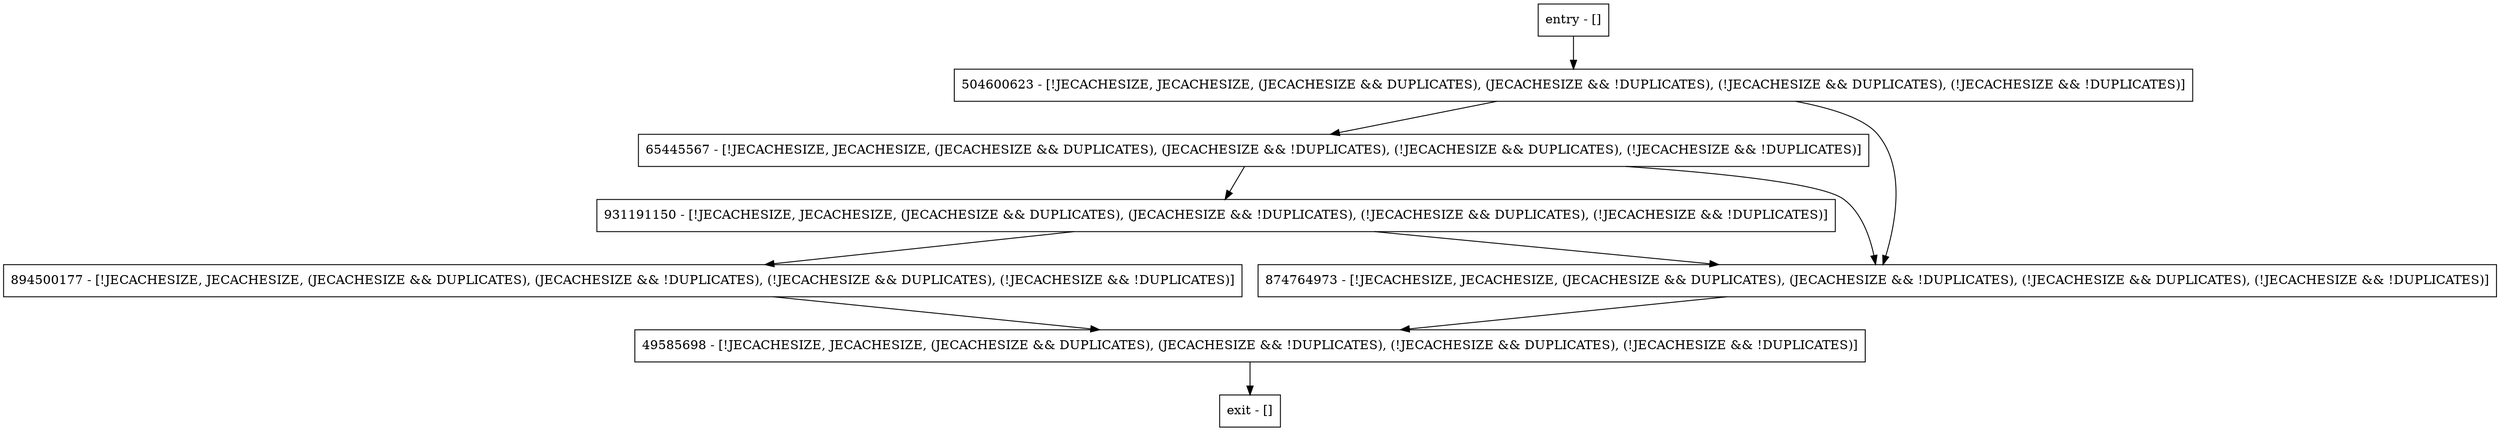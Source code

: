 digraph isImmediatelyObsolete {
node [shape=record];
entry [label="entry - []"];
exit [label="exit - []"];
504600623 [label="504600623 - [!JECACHESIZE, JECACHESIZE, (JECACHESIZE && DUPLICATES), (JECACHESIZE && !DUPLICATES), (!JECACHESIZE && DUPLICATES), (!JECACHESIZE && !DUPLICATES)]"];
894500177 [label="894500177 - [!JECACHESIZE, JECACHESIZE, (JECACHESIZE && DUPLICATES), (JECACHESIZE && !DUPLICATES), (!JECACHESIZE && DUPLICATES), (!JECACHESIZE && !DUPLICATES)]"];
49585698 [label="49585698 - [!JECACHESIZE, JECACHESIZE, (JECACHESIZE && DUPLICATES), (JECACHESIZE && !DUPLICATES), (!JECACHESIZE && DUPLICATES), (!JECACHESIZE && !DUPLICATES)]"];
65445567 [label="65445567 - [!JECACHESIZE, JECACHESIZE, (JECACHESIZE && DUPLICATES), (JECACHESIZE && !DUPLICATES), (!JECACHESIZE && DUPLICATES), (!JECACHESIZE && !DUPLICATES)]"];
931191150 [label="931191150 - [!JECACHESIZE, JECACHESIZE, (JECACHESIZE && DUPLICATES), (JECACHESIZE && !DUPLICATES), (!JECACHESIZE && DUPLICATES), (!JECACHESIZE && !DUPLICATES)]"];
874764973 [label="874764973 - [!JECACHESIZE, JECACHESIZE, (JECACHESIZE && DUPLICATES), (JECACHESIZE && !DUPLICATES), (!JECACHESIZE && DUPLICATES), (!JECACHESIZE && !DUPLICATES)]"];
entry;
exit;
entry -> 504600623;
504600623 -> 65445567;
504600623 -> 874764973;
894500177 -> 49585698;
49585698 -> exit;
65445567 -> 931191150;
65445567 -> 874764973;
931191150 -> 894500177;
931191150 -> 874764973;
874764973 -> 49585698;
}
